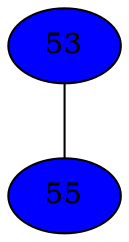 strict graph {
53[label="53" style=filled fillcolor="blue1"];
53 -- 55
55[label="55" style=filled fillcolor="blue1"];
55 -- 53
}